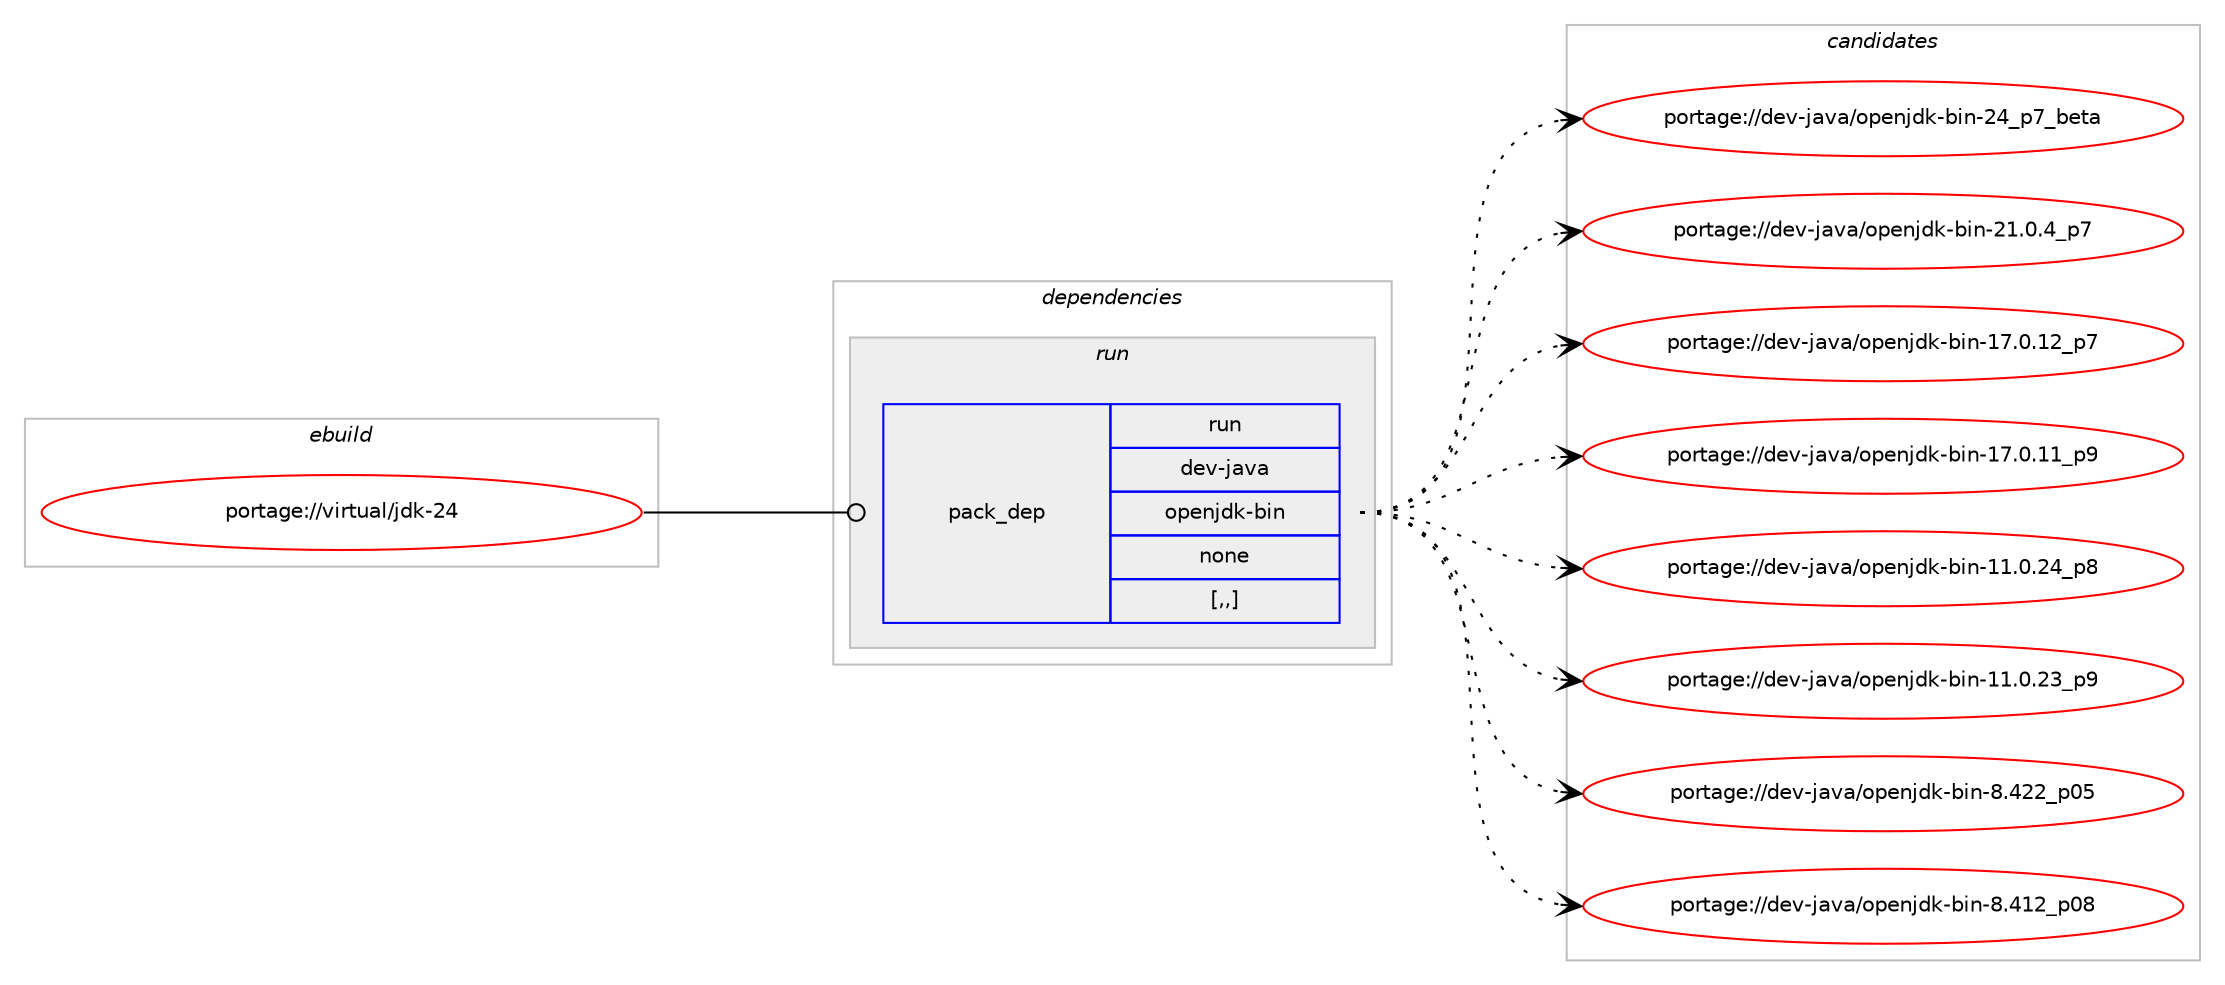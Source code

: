 digraph prolog {

# *************
# Graph options
# *************

newrank=true;
concentrate=true;
compound=true;
graph [rankdir=LR,fontname=Helvetica,fontsize=10,ranksep=1.5];#, ranksep=2.5, nodesep=0.2];
edge  [arrowhead=vee];
node  [fontname=Helvetica,fontsize=10];

# **********
# The ebuild
# **********

subgraph cluster_leftcol {
color=gray;
label=<<i>ebuild</i>>;
id [label="portage://virtual/jdk-24", color=red, width=4, href="../virtual/jdk-24.svg"];
}

# ****************
# The dependencies
# ****************

subgraph cluster_midcol {
color=gray;
label=<<i>dependencies</i>>;
subgraph cluster_compile {
fillcolor="#eeeeee";
style=filled;
label=<<i>compile</i>>;
}
subgraph cluster_compileandrun {
fillcolor="#eeeeee";
style=filled;
label=<<i>compile and run</i>>;
}
subgraph cluster_run {
fillcolor="#eeeeee";
style=filled;
label=<<i>run</i>>;
subgraph pack322635 {
dependency444376 [label=<<TABLE BORDER="0" CELLBORDER="1" CELLSPACING="0" CELLPADDING="4" WIDTH="220"><TR><TD ROWSPAN="6" CELLPADDING="30">pack_dep</TD></TR><TR><TD WIDTH="110">run</TD></TR><TR><TD>dev-java</TD></TR><TR><TD>openjdk-bin</TD></TR><TR><TD>none</TD></TR><TR><TD>[,,]</TD></TR></TABLE>>, shape=none, color=blue];
}
id:e -> dependency444376:w [weight=20,style="solid",arrowhead="odot"];
}
}

# **************
# The candidates
# **************

subgraph cluster_choices {
rank=same;
color=gray;
label=<<i>candidates</i>>;

subgraph choice322635 {
color=black;
nodesep=1;
choice1001011184510697118974711111210111010610010745981051104550529511255959810111697 [label="portage://dev-java/openjdk-bin-24_p7_beta", color=red, width=4,href="../dev-java/openjdk-bin-24_p7_beta.svg"];
choice100101118451069711897471111121011101061001074598105110455049464846529511255 [label="portage://dev-java/openjdk-bin-21.0.4_p7", color=red, width=4,href="../dev-java/openjdk-bin-21.0.4_p7.svg"];
choice10010111845106971189747111112101110106100107459810511045495546484649509511255 [label="portage://dev-java/openjdk-bin-17.0.12_p7", color=red, width=4,href="../dev-java/openjdk-bin-17.0.12_p7.svg"];
choice10010111845106971189747111112101110106100107459810511045495546484649499511257 [label="portage://dev-java/openjdk-bin-17.0.11_p9", color=red, width=4,href="../dev-java/openjdk-bin-17.0.11_p9.svg"];
choice10010111845106971189747111112101110106100107459810511045494946484650529511256 [label="portage://dev-java/openjdk-bin-11.0.24_p8", color=red, width=4,href="../dev-java/openjdk-bin-11.0.24_p8.svg"];
choice10010111845106971189747111112101110106100107459810511045494946484650519511257 [label="portage://dev-java/openjdk-bin-11.0.23_p9", color=red, width=4,href="../dev-java/openjdk-bin-11.0.23_p9.svg"];
choice100101118451069711897471111121011101061001074598105110455646525050951124853 [label="portage://dev-java/openjdk-bin-8.422_p05", color=red, width=4,href="../dev-java/openjdk-bin-8.422_p05.svg"];
choice100101118451069711897471111121011101061001074598105110455646524950951124856 [label="portage://dev-java/openjdk-bin-8.412_p08", color=red, width=4,href="../dev-java/openjdk-bin-8.412_p08.svg"];
dependency444376:e -> choice1001011184510697118974711111210111010610010745981051104550529511255959810111697:w [style=dotted,weight="100"];
dependency444376:e -> choice100101118451069711897471111121011101061001074598105110455049464846529511255:w [style=dotted,weight="100"];
dependency444376:e -> choice10010111845106971189747111112101110106100107459810511045495546484649509511255:w [style=dotted,weight="100"];
dependency444376:e -> choice10010111845106971189747111112101110106100107459810511045495546484649499511257:w [style=dotted,weight="100"];
dependency444376:e -> choice10010111845106971189747111112101110106100107459810511045494946484650529511256:w [style=dotted,weight="100"];
dependency444376:e -> choice10010111845106971189747111112101110106100107459810511045494946484650519511257:w [style=dotted,weight="100"];
dependency444376:e -> choice100101118451069711897471111121011101061001074598105110455646525050951124853:w [style=dotted,weight="100"];
dependency444376:e -> choice100101118451069711897471111121011101061001074598105110455646524950951124856:w [style=dotted,weight="100"];
}
}

}
